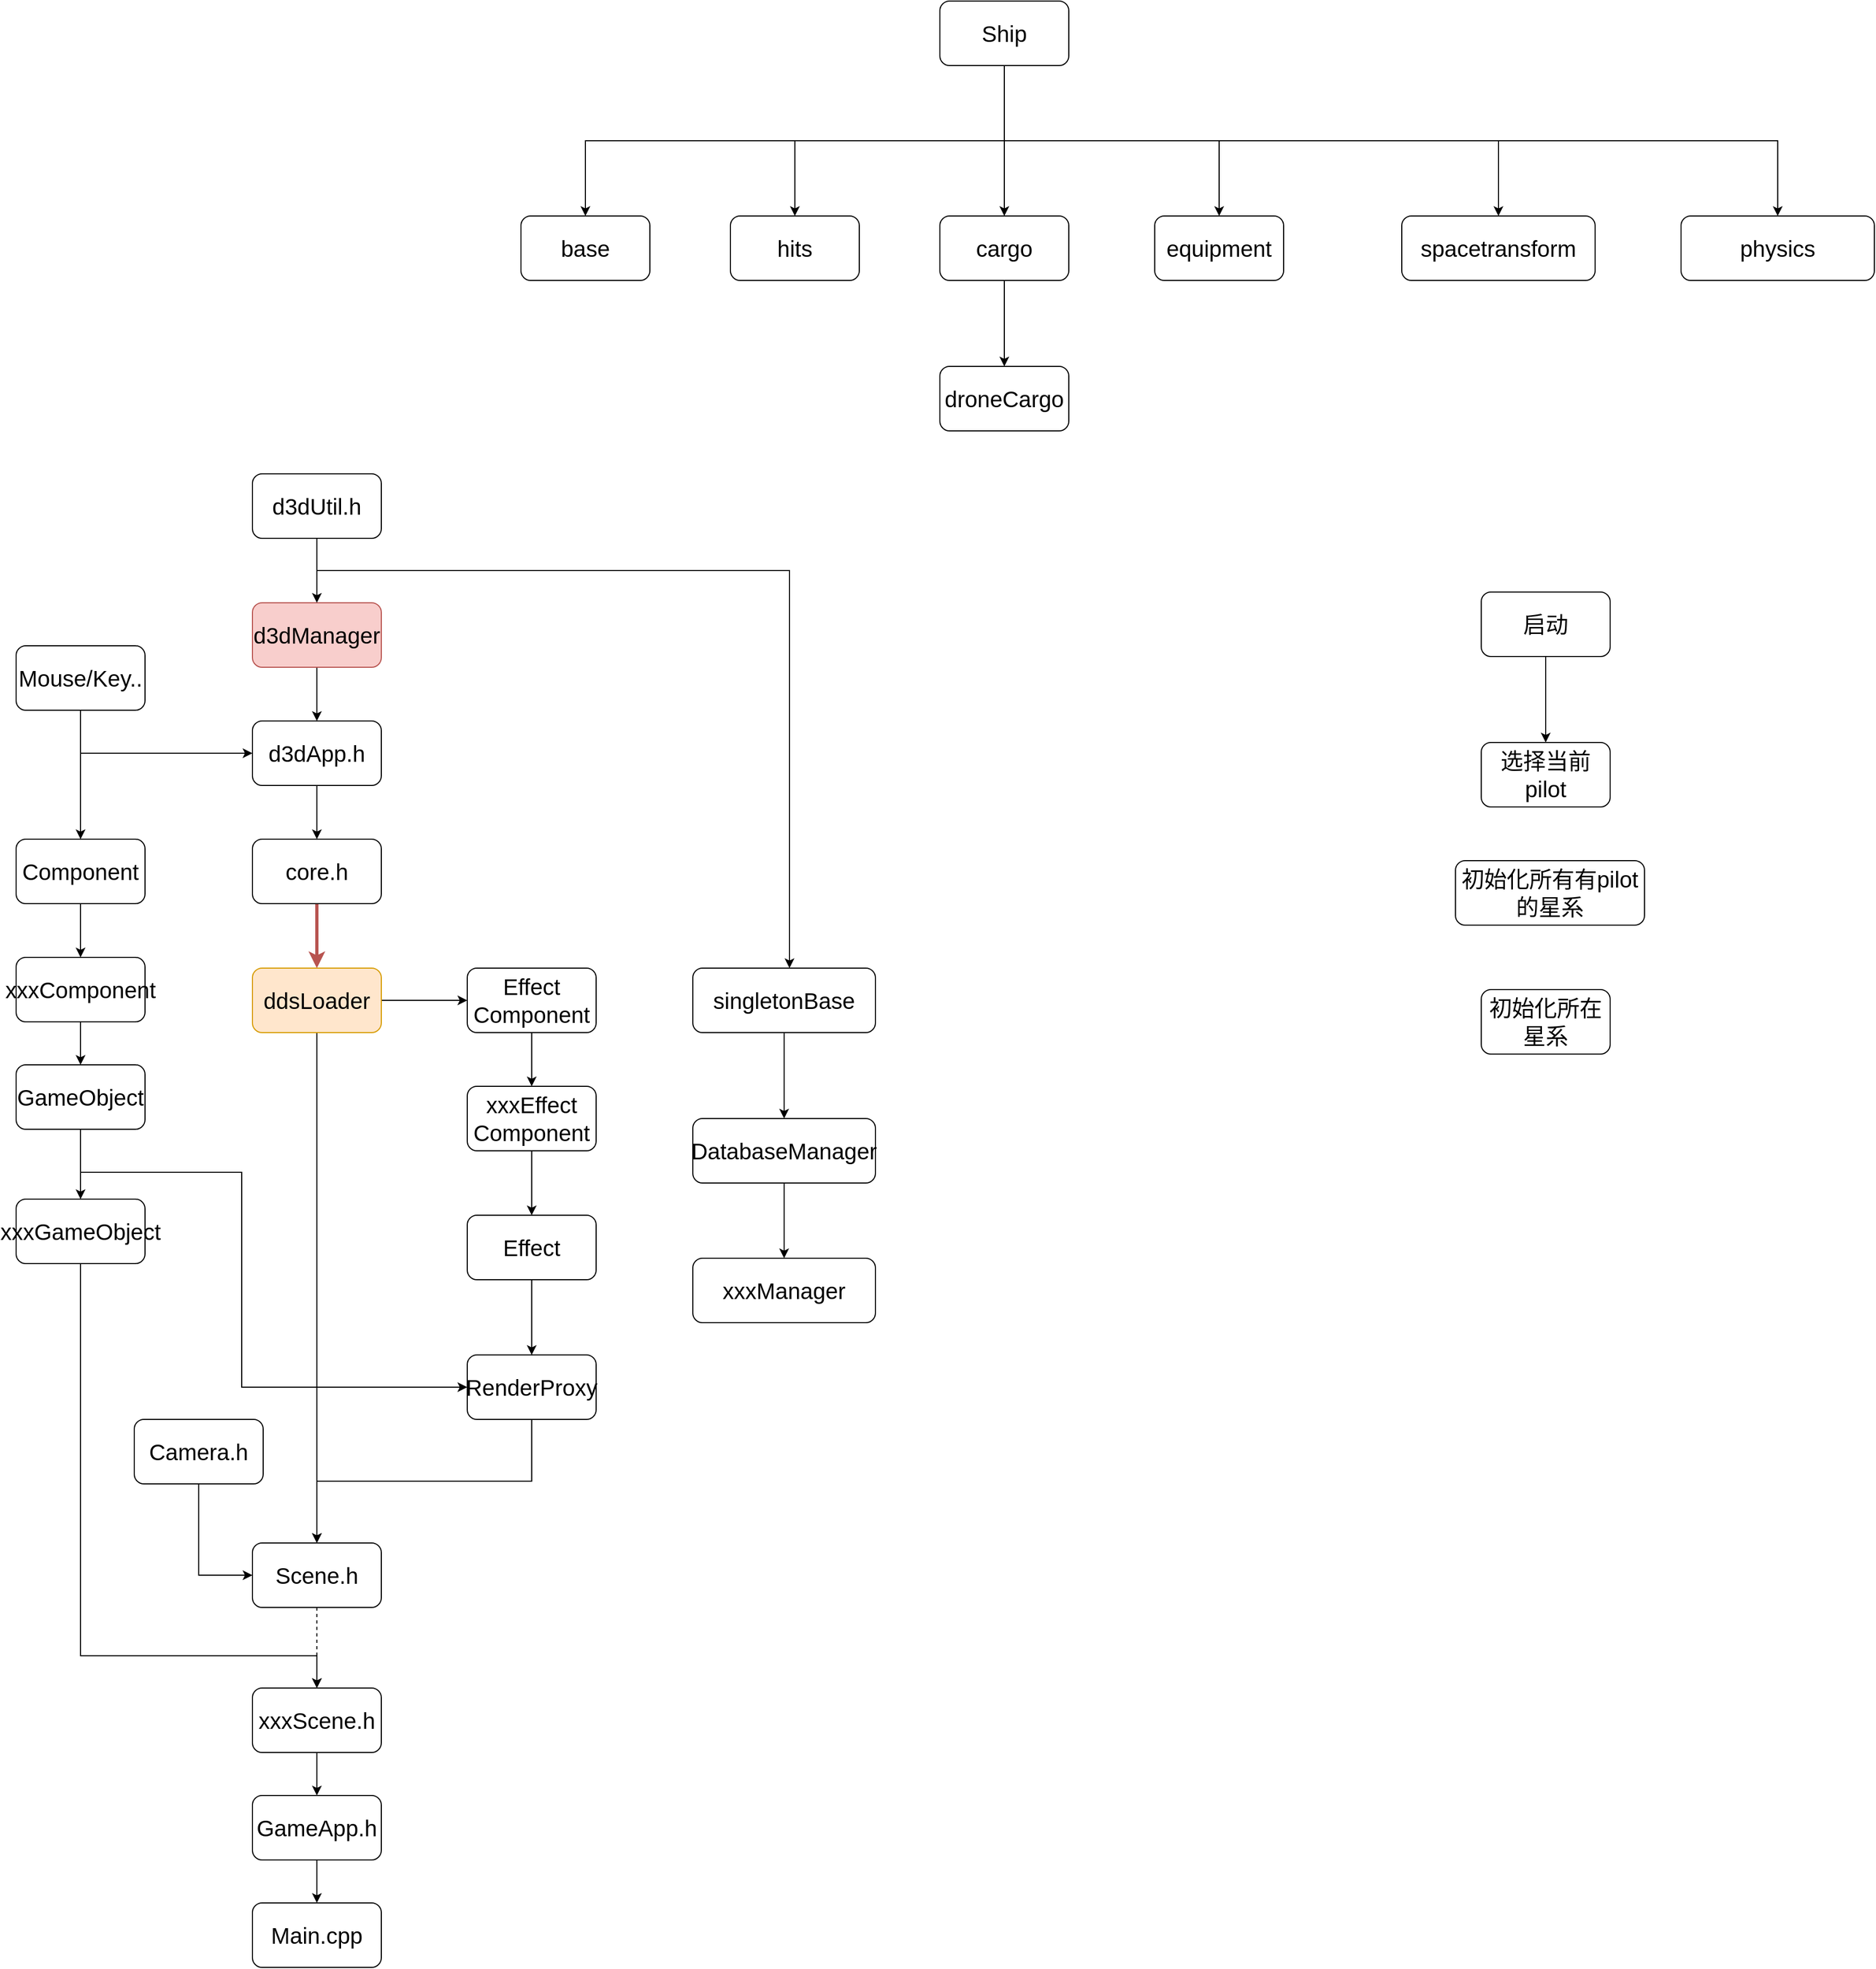 <mxfile version="15.3.8" type="device"><diagram id="Hw721hgOxFPbkTsfWIz8" name="第 1 页"><mxGraphModel dx="1278" dy="2108" grid="1" gridSize="10" guides="1" tooltips="1" connect="1" arrows="1" fold="1" page="1" pageScale="1" pageWidth="827" pageHeight="1169" math="0" shadow="0"><root><mxCell id="0"/><mxCell id="1" parent="0"/><mxCell id="YnN9txYMTx_A9ZVFnRX4-1" value="&lt;font style=&quot;font-size: 21px&quot;&gt;Main.cpp&lt;/font&gt;" style="rounded=1;whiteSpace=wrap;html=1;" parent="1" vertex="1"><mxGeometry x="390" y="1250" width="120" height="60" as="geometry"/></mxCell><mxCell id="YnN9txYMTx_A9ZVFnRX4-3" style="edgeStyle=orthogonalEdgeStyle;rounded=0;orthogonalLoop=1;jettySize=auto;html=1;exitX=0.5;exitY=1;exitDx=0;exitDy=0;entryX=0.5;entryY=0;entryDx=0;entryDy=0;" parent="1" source="YnN9txYMTx_A9ZVFnRX4-2" target="YnN9txYMTx_A9ZVFnRX4-1" edge="1"><mxGeometry relative="1" as="geometry"/></mxCell><mxCell id="YnN9txYMTx_A9ZVFnRX4-2" value="&lt;font style=&quot;font-size: 21px&quot;&gt;GameApp.h&lt;br&gt;&lt;/font&gt;" style="rounded=1;whiteSpace=wrap;html=1;" parent="1" vertex="1"><mxGeometry x="390" y="1150" width="120" height="60" as="geometry"/></mxCell><mxCell id="YnN9txYMTx_A9ZVFnRX4-25" style="edgeStyle=orthogonalEdgeStyle;rounded=0;orthogonalLoop=1;jettySize=auto;html=1;exitX=0.5;exitY=1;exitDx=0;exitDy=0;entryX=0.5;entryY=0;entryDx=0;entryDy=0;strokeWidth=1;" parent="1" source="YnN9txYMTx_A9ZVFnRX4-5" target="YnN9txYMTx_A9ZVFnRX4-24" edge="1"><mxGeometry relative="1" as="geometry"/></mxCell><mxCell id="YnN9txYMTx_A9ZVFnRX4-5" value="&lt;font style=&quot;font-size: 21px&quot;&gt;d3dApp.h&lt;br&gt;&lt;/font&gt;" style="rounded=1;whiteSpace=wrap;html=1;" parent="1" vertex="1"><mxGeometry x="390" y="150" width="120" height="60" as="geometry"/></mxCell><mxCell id="YnN9txYMTx_A9ZVFnRX4-19" style="edgeStyle=orthogonalEdgeStyle;rounded=0;orthogonalLoop=1;jettySize=auto;html=1;exitX=0.5;exitY=1;exitDx=0;exitDy=0;entryX=0;entryY=0.5;entryDx=0;entryDy=0;strokeWidth=1;" parent="1" source="YnN9txYMTx_A9ZVFnRX4-7" target="YnN9txYMTx_A9ZVFnRX4-9" edge="1"><mxGeometry relative="1" as="geometry"/></mxCell><mxCell id="YnN9txYMTx_A9ZVFnRX4-7" value="&lt;font style=&quot;font-size: 21px&quot;&gt;Camera.h&lt;br&gt;&lt;/font&gt;" style="rounded=1;whiteSpace=wrap;html=1;" parent="1" vertex="1"><mxGeometry x="280" y="800" width="120" height="60" as="geometry"/></mxCell><mxCell id="YnN9txYMTx_A9ZVFnRX4-14" style="edgeStyle=orthogonalEdgeStyle;rounded=0;orthogonalLoop=1;jettySize=auto;html=1;exitX=0.5;exitY=1;exitDx=0;exitDy=0;strokeWidth=1;dashed=1;" parent="1" source="YnN9txYMTx_A9ZVFnRX4-9" target="YnN9txYMTx_A9ZVFnRX4-13" edge="1"><mxGeometry relative="1" as="geometry"/></mxCell><mxCell id="YnN9txYMTx_A9ZVFnRX4-9" value="&lt;font style=&quot;font-size: 21px&quot;&gt;Scene.h&lt;br&gt;&lt;/font&gt;" style="rounded=1;whiteSpace=wrap;html=1;" parent="1" vertex="1"><mxGeometry x="390" y="915" width="120" height="60" as="geometry"/></mxCell><mxCell id="YnN9txYMTx_A9ZVFnRX4-12" value="" style="edgeStyle=orthogonalEdgeStyle;rounded=0;orthogonalLoop=1;jettySize=auto;html=1;strokeWidth=1;" parent="1" source="YnN9txYMTx_A9ZVFnRX4-11" target="YnN9txYMTx_A9ZVFnRX4-5" edge="1"><mxGeometry relative="1" as="geometry"/></mxCell><mxCell id="YnN9txYMTx_A9ZVFnRX4-11" value="&lt;font style=&quot;font-size: 21px&quot;&gt;d3dManager&lt;br&gt;&lt;/font&gt;" style="rounded=1;whiteSpace=wrap;html=1;fillColor=#f8cecc;strokeColor=#b85450;" parent="1" vertex="1"><mxGeometry x="390" y="40" width="120" height="60" as="geometry"/></mxCell><mxCell id="YnN9txYMTx_A9ZVFnRX4-15" style="edgeStyle=orthogonalEdgeStyle;rounded=0;orthogonalLoop=1;jettySize=auto;html=1;exitX=0.5;exitY=1;exitDx=0;exitDy=0;strokeWidth=1;entryX=0.5;entryY=0;entryDx=0;entryDy=0;" parent="1" source="YnN9txYMTx_A9ZVFnRX4-13" target="YnN9txYMTx_A9ZVFnRX4-2" edge="1"><mxGeometry relative="1" as="geometry"><Array as="points"/><mxPoint x="360" y="1120" as="targetPoint"/></mxGeometry></mxCell><mxCell id="YnN9txYMTx_A9ZVFnRX4-13" value="&lt;font style=&quot;font-size: 21px&quot;&gt;xxxScene.h&lt;br&gt;&lt;/font&gt;" style="rounded=1;whiteSpace=wrap;html=1;" parent="1" vertex="1"><mxGeometry x="390" y="1050" width="120" height="60" as="geometry"/></mxCell><mxCell id="YnN9txYMTx_A9ZVFnRX4-17" style="edgeStyle=orthogonalEdgeStyle;rounded=0;orthogonalLoop=1;jettySize=auto;html=1;exitX=0.5;exitY=1;exitDx=0;exitDy=0;entryX=0;entryY=0.5;entryDx=0;entryDy=0;strokeWidth=1;" parent="1" source="YnN9txYMTx_A9ZVFnRX4-16" target="YnN9txYMTx_A9ZVFnRX4-5" edge="1"><mxGeometry relative="1" as="geometry"/></mxCell><mxCell id="YnN9txYMTx_A9ZVFnRX4-31" style="edgeStyle=orthogonalEdgeStyle;rounded=0;orthogonalLoop=1;jettySize=auto;html=1;exitX=0.5;exitY=1;exitDx=0;exitDy=0;entryX=0.5;entryY=0;entryDx=0;entryDy=0;strokeWidth=1;" parent="1" source="YnN9txYMTx_A9ZVFnRX4-16" target="YnN9txYMTx_A9ZVFnRX4-30" edge="1"><mxGeometry relative="1" as="geometry"/></mxCell><mxCell id="YnN9txYMTx_A9ZVFnRX4-16" value="&lt;font style=&quot;font-size: 21px&quot;&gt;Mouse/Key..&lt;br&gt;&lt;/font&gt;" style="rounded=1;whiteSpace=wrap;html=1;" parent="1" vertex="1"><mxGeometry x="170" y="80" width="120" height="60" as="geometry"/></mxCell><mxCell id="u9obsvB2XbYWiW2KHDWx-3" style="edgeStyle=orthogonalEdgeStyle;rounded=0;orthogonalLoop=1;jettySize=auto;html=1;exitX=1;exitY=0.5;exitDx=0;exitDy=0;" parent="1" source="YnN9txYMTx_A9ZVFnRX4-20" target="YnN9txYMTx_A9ZVFnRX4-52" edge="1"><mxGeometry relative="1" as="geometry"/></mxCell><mxCell id="u9obsvB2XbYWiW2KHDWx-5" style="edgeStyle=orthogonalEdgeStyle;rounded=0;orthogonalLoop=1;jettySize=auto;html=1;exitX=0.5;exitY=1;exitDx=0;exitDy=0;entryX=0.5;entryY=0;entryDx=0;entryDy=0;" parent="1" source="YnN9txYMTx_A9ZVFnRX4-20" target="YnN9txYMTx_A9ZVFnRX4-9" edge="1"><mxGeometry relative="1" as="geometry"/></mxCell><mxCell id="YnN9txYMTx_A9ZVFnRX4-20" value="&lt;font style=&quot;font-size: 21px&quot;&gt;ddsLoader&lt;br&gt;&lt;/font&gt;" style="rounded=1;whiteSpace=wrap;html=1;fillColor=#ffe6cc;strokeColor=#d79b00;" parent="1" vertex="1"><mxGeometry x="390" y="380" width="120" height="60" as="geometry"/></mxCell><mxCell id="lGh2CRuiXg9rvcIyBtxu-3" style="edgeStyle=orthogonalEdgeStyle;rounded=0;orthogonalLoop=1;jettySize=auto;html=1;exitX=0.5;exitY=1;exitDx=0;exitDy=0;fillColor=#f8cecc;strokeColor=#b85450;strokeWidth=3;entryX=0.5;entryY=0;entryDx=0;entryDy=0;" parent="1" source="YnN9txYMTx_A9ZVFnRX4-24" target="YnN9txYMTx_A9ZVFnRX4-20" edge="1"><mxGeometry relative="1" as="geometry"><mxPoint x="740" y="230" as="targetPoint"/></mxGeometry></mxCell><mxCell id="YnN9txYMTx_A9ZVFnRX4-24" value="&lt;font style=&quot;font-size: 21px&quot;&gt;core.h&lt;br&gt;&lt;/font&gt;" style="rounded=1;whiteSpace=wrap;html=1;" parent="1" vertex="1"><mxGeometry x="390" y="260" width="120" height="60" as="geometry"/></mxCell><mxCell id="YnN9txYMTx_A9ZVFnRX4-27" style="edgeStyle=orthogonalEdgeStyle;rounded=0;orthogonalLoop=1;jettySize=auto;html=1;exitX=0.5;exitY=1;exitDx=0;exitDy=0;strokeWidth=1;" parent="1" source="YnN9txYMTx_A9ZVFnRX4-26" edge="1"><mxGeometry relative="1" as="geometry"><mxPoint x="450" y="40" as="targetPoint"/></mxGeometry></mxCell><mxCell id="1HjVURU9UfU6GPYUOFWk-1" style="edgeStyle=orthogonalEdgeStyle;rounded=0;orthogonalLoop=1;jettySize=auto;html=1;exitX=0.5;exitY=1;exitDx=0;exitDy=0;" edge="1" parent="1" source="YnN9txYMTx_A9ZVFnRX4-26" target="YnN9txYMTx_A9ZVFnRX4-42"><mxGeometry relative="1" as="geometry"><Array as="points"><mxPoint x="450" y="10"/><mxPoint x="890" y="10"/></Array></mxGeometry></mxCell><mxCell id="YnN9txYMTx_A9ZVFnRX4-26" value="&lt;font style=&quot;font-size: 21px&quot;&gt;d3dUtil.h&lt;br&gt;&lt;/font&gt;" style="rounded=1;whiteSpace=wrap;html=1;" parent="1" vertex="1"><mxGeometry x="390" y="-80" width="120" height="60" as="geometry"/></mxCell><mxCell id="YnN9txYMTx_A9ZVFnRX4-33" style="edgeStyle=orthogonalEdgeStyle;rounded=0;orthogonalLoop=1;jettySize=auto;html=1;exitX=0.5;exitY=1;exitDx=0;exitDy=0;strokeWidth=1;" parent="1" source="YnN9txYMTx_A9ZVFnRX4-30" target="YnN9txYMTx_A9ZVFnRX4-32" edge="1"><mxGeometry relative="1" as="geometry"/></mxCell><mxCell id="YnN9txYMTx_A9ZVFnRX4-30" value="&lt;font style=&quot;font-size: 21px&quot;&gt;Component&lt;br&gt;&lt;/font&gt;" style="rounded=1;whiteSpace=wrap;html=1;" parent="1" vertex="1"><mxGeometry x="170" y="260" width="120" height="60" as="geometry"/></mxCell><mxCell id="YnN9txYMTx_A9ZVFnRX4-36" style="edgeStyle=orthogonalEdgeStyle;rounded=0;orthogonalLoop=1;jettySize=auto;html=1;exitX=0.5;exitY=1;exitDx=0;exitDy=0;entryX=0.5;entryY=0;entryDx=0;entryDy=0;strokeWidth=1;" parent="1" source="YnN9txYMTx_A9ZVFnRX4-32" target="YnN9txYMTx_A9ZVFnRX4-34" edge="1"><mxGeometry relative="1" as="geometry"/></mxCell><mxCell id="YnN9txYMTx_A9ZVFnRX4-32" value="&lt;font style=&quot;font-size: 21px&quot;&gt;xxxComponent&lt;br&gt;&lt;/font&gt;" style="rounded=1;whiteSpace=wrap;html=1;" parent="1" vertex="1"><mxGeometry x="170" y="370" width="120" height="60" as="geometry"/></mxCell><mxCell id="YnN9txYMTx_A9ZVFnRX4-38" style="edgeStyle=orthogonalEdgeStyle;rounded=0;orthogonalLoop=1;jettySize=auto;html=1;exitX=0.5;exitY=1;exitDx=0;exitDy=0;entryX=0.5;entryY=0;entryDx=0;entryDy=0;strokeWidth=1;" parent="1" source="YnN9txYMTx_A9ZVFnRX4-34" target="YnN9txYMTx_A9ZVFnRX4-37" edge="1"><mxGeometry relative="1" as="geometry"/></mxCell><mxCell id="YnN9txYMTx_A9ZVFnRX4-51" style="edgeStyle=orthogonalEdgeStyle;rounded=0;orthogonalLoop=1;jettySize=auto;html=1;exitX=0.5;exitY=1;exitDx=0;exitDy=0;entryX=0;entryY=0.5;entryDx=0;entryDy=0;strokeWidth=1;" parent="1" source="YnN9txYMTx_A9ZVFnRX4-34" target="YnN9txYMTx_A9ZVFnRX4-47" edge="1"><mxGeometry relative="1" as="geometry"><Array as="points"><mxPoint x="230" y="570"/><mxPoint x="380" y="570"/><mxPoint x="380" y="770"/></Array></mxGeometry></mxCell><mxCell id="YnN9txYMTx_A9ZVFnRX4-34" value="&lt;font style=&quot;font-size: 21px&quot;&gt;GameObject&lt;br&gt;&lt;/font&gt;" style="rounded=1;whiteSpace=wrap;html=1;" parent="1" vertex="1"><mxGeometry x="170" y="470" width="120" height="60" as="geometry"/></mxCell><mxCell id="YnN9txYMTx_A9ZVFnRX4-39" style="edgeStyle=orthogonalEdgeStyle;rounded=0;orthogonalLoop=1;jettySize=auto;html=1;exitX=0.5;exitY=1;exitDx=0;exitDy=0;strokeWidth=1;entryX=0.5;entryY=0;entryDx=0;entryDy=0;" parent="1" source="YnN9txYMTx_A9ZVFnRX4-37" target="YnN9txYMTx_A9ZVFnRX4-13" edge="1"><mxGeometry relative="1" as="geometry"><mxPoint x="640" y="960" as="targetPoint"/><Array as="points"><mxPoint x="230" y="1020"/><mxPoint x="450" y="1020"/></Array></mxGeometry></mxCell><mxCell id="YnN9txYMTx_A9ZVFnRX4-37" value="&lt;font style=&quot;font-size: 21px&quot;&gt;xxxGameObject&lt;br&gt;&lt;/font&gt;" style="rounded=1;whiteSpace=wrap;html=1;" parent="1" vertex="1"><mxGeometry x="170" y="595" width="120" height="60" as="geometry"/></mxCell><mxCell id="YnN9txYMTx_A9ZVFnRX4-44" value="" style="edgeStyle=orthogonalEdgeStyle;rounded=0;orthogonalLoop=1;jettySize=auto;html=1;strokeWidth=1;" parent="1" source="YnN9txYMTx_A9ZVFnRX4-40" target="YnN9txYMTx_A9ZVFnRX4-43" edge="1"><mxGeometry relative="1" as="geometry"/></mxCell><mxCell id="YnN9txYMTx_A9ZVFnRX4-40" value="&lt;font style=&quot;font-size: 21px&quot;&gt;DatabaseManager&lt;/font&gt;" style="rounded=1;whiteSpace=wrap;html=1;" parent="1" vertex="1"><mxGeometry x="800" y="520" width="170" height="60" as="geometry"/></mxCell><mxCell id="YnN9txYMTx_A9ZVFnRX4-41" style="edgeStyle=orthogonalEdgeStyle;rounded=0;orthogonalLoop=1;jettySize=auto;html=1;exitX=0.5;exitY=1;exitDx=0;exitDy=0;entryX=0.5;entryY=0;entryDx=0;entryDy=0;" parent="1" source="YnN9txYMTx_A9ZVFnRX4-42" target="YnN9txYMTx_A9ZVFnRX4-40" edge="1"><mxGeometry relative="1" as="geometry"/></mxCell><mxCell id="YnN9txYMTx_A9ZVFnRX4-42" value="&lt;font style=&quot;font-size: 21px&quot;&gt;singletonBase&lt;br&gt;&lt;/font&gt;" style="rounded=1;whiteSpace=wrap;html=1;" parent="1" vertex="1"><mxGeometry x="800" y="380" width="170" height="60" as="geometry"/></mxCell><mxCell id="YnN9txYMTx_A9ZVFnRX4-43" value="&lt;span style=&quot;font-size: 21px&quot;&gt;xxxManager&lt;/span&gt;" style="rounded=1;whiteSpace=wrap;html=1;" parent="1" vertex="1"><mxGeometry x="800" y="650" width="170" height="60" as="geometry"/></mxCell><mxCell id="YnN9txYMTx_A9ZVFnRX4-50" value="" style="edgeStyle=orthogonalEdgeStyle;rounded=0;orthogonalLoop=1;jettySize=auto;html=1;strokeWidth=1;" parent="1" source="YnN9txYMTx_A9ZVFnRX4-45" target="YnN9txYMTx_A9ZVFnRX4-47" edge="1"><mxGeometry relative="1" as="geometry"/></mxCell><mxCell id="YnN9txYMTx_A9ZVFnRX4-45" value="&lt;font style=&quot;font-size: 21px&quot;&gt;Effect&lt;br&gt;&lt;/font&gt;" style="rounded=1;whiteSpace=wrap;html=1;" parent="1" vertex="1"><mxGeometry x="590" y="610" width="120" height="60" as="geometry"/></mxCell><mxCell id="UX9jRyjilkTLklTMvNNZ-2" style="edgeStyle=orthogonalEdgeStyle;rounded=0;orthogonalLoop=1;jettySize=auto;html=1;exitX=0.5;exitY=1;exitDx=0;exitDy=0;entryX=0.5;entryY=0;entryDx=0;entryDy=0;" parent="1" source="YnN9txYMTx_A9ZVFnRX4-47" target="YnN9txYMTx_A9ZVFnRX4-9" edge="1"><mxGeometry relative="1" as="geometry"/></mxCell><mxCell id="YnN9txYMTx_A9ZVFnRX4-47" value="&lt;font style=&quot;font-size: 21px&quot;&gt;RenderProxy&lt;br&gt;&lt;/font&gt;" style="rounded=1;whiteSpace=wrap;html=1;" parent="1" vertex="1"><mxGeometry x="590" y="740" width="120" height="60" as="geometry"/></mxCell><mxCell id="YnN9txYMTx_A9ZVFnRX4-55" style="edgeStyle=orthogonalEdgeStyle;rounded=0;orthogonalLoop=1;jettySize=auto;html=1;exitX=0.5;exitY=1;exitDx=0;exitDy=0;strokeWidth=1;" parent="1" source="YnN9txYMTx_A9ZVFnRX4-52" target="YnN9txYMTx_A9ZVFnRX4-54" edge="1"><mxGeometry relative="1" as="geometry"/></mxCell><mxCell id="YnN9txYMTx_A9ZVFnRX4-52" value="&lt;font style=&quot;font-size: 21px&quot;&gt;Effect&lt;br&gt;Component&lt;br&gt;&lt;/font&gt;" style="rounded=1;whiteSpace=wrap;html=1;" parent="1" vertex="1"><mxGeometry x="590" y="380" width="120" height="60" as="geometry"/></mxCell><mxCell id="YnN9txYMTx_A9ZVFnRX4-56" style="edgeStyle=orthogonalEdgeStyle;rounded=0;orthogonalLoop=1;jettySize=auto;html=1;exitX=0.5;exitY=1;exitDx=0;exitDy=0;entryX=0.5;entryY=0;entryDx=0;entryDy=0;strokeWidth=1;" parent="1" source="YnN9txYMTx_A9ZVFnRX4-54" target="YnN9txYMTx_A9ZVFnRX4-45" edge="1"><mxGeometry relative="1" as="geometry"/></mxCell><mxCell id="YnN9txYMTx_A9ZVFnRX4-54" value="&lt;font style=&quot;font-size: 21px&quot;&gt;xxxEffect&lt;br&gt;Component&lt;br&gt;&lt;/font&gt;" style="rounded=1;whiteSpace=wrap;html=1;" parent="1" vertex="1"><mxGeometry x="590" y="490" width="120" height="60" as="geometry"/></mxCell><mxCell id="IxntgBla7TAyRkQZS9vK-2" value="&lt;font style=&quot;font-size: 21px&quot;&gt;hits&lt;br&gt;&lt;/font&gt;" style="rounded=1;whiteSpace=wrap;html=1;" parent="1" vertex="1"><mxGeometry x="835" y="-320" width="120" height="60" as="geometry"/></mxCell><mxCell id="IxntgBla7TAyRkQZS9vK-11" value="" style="edgeStyle=orthogonalEdgeStyle;rounded=0;orthogonalLoop=1;jettySize=auto;html=1;" parent="1" source="IxntgBla7TAyRkQZS9vK-3" target="IxntgBla7TAyRkQZS9vK-6" edge="1"><mxGeometry relative="1" as="geometry"/></mxCell><mxCell id="IxntgBla7TAyRkQZS9vK-3" value="&lt;font style=&quot;font-size: 21px&quot;&gt;cargo&lt;br&gt;&lt;/font&gt;" style="rounded=1;whiteSpace=wrap;html=1;" parent="1" vertex="1"><mxGeometry x="1030" y="-320" width="120" height="60" as="geometry"/></mxCell><mxCell id="IxntgBla7TAyRkQZS9vK-4" value="&lt;font style=&quot;font-size: 21px&quot;&gt;equipment&lt;br&gt;&lt;/font&gt;" style="rounded=1;whiteSpace=wrap;html=1;" parent="1" vertex="1"><mxGeometry x="1230" y="-320" width="120" height="60" as="geometry"/></mxCell><mxCell id="IxntgBla7TAyRkQZS9vK-6" value="&lt;font style=&quot;font-size: 21px&quot;&gt;droneCargo&lt;br&gt;&lt;/font&gt;" style="rounded=1;whiteSpace=wrap;html=1;" parent="1" vertex="1"><mxGeometry x="1030" y="-180" width="120" height="60" as="geometry"/></mxCell><mxCell id="IxntgBla7TAyRkQZS9vK-8" value="&lt;font style=&quot;font-size: 21px&quot;&gt;base&lt;br&gt;&lt;/font&gt;" style="rounded=1;whiteSpace=wrap;html=1;" parent="1" vertex="1"><mxGeometry x="640" y="-320" width="120" height="60" as="geometry"/></mxCell><mxCell id="IxntgBla7TAyRkQZS9vK-10" value="&lt;font style=&quot;font-size: 21px&quot;&gt;spacetransform&lt;br&gt;&lt;/font&gt;" style="rounded=1;whiteSpace=wrap;html=1;" parent="1" vertex="1"><mxGeometry x="1460" y="-320" width="180" height="60" as="geometry"/></mxCell><mxCell id="IxntgBla7TAyRkQZS9vK-13" style="edgeStyle=orthogonalEdgeStyle;rounded=0;orthogonalLoop=1;jettySize=auto;html=1;exitX=0.5;exitY=1;exitDx=0;exitDy=0;entryX=0.5;entryY=0;entryDx=0;entryDy=0;" parent="1" source="IxntgBla7TAyRkQZS9vK-12" target="IxntgBla7TAyRkQZS9vK-8" edge="1"><mxGeometry relative="1" as="geometry"/></mxCell><mxCell id="IxntgBla7TAyRkQZS9vK-14" style="edgeStyle=orthogonalEdgeStyle;rounded=0;orthogonalLoop=1;jettySize=auto;html=1;exitX=0.5;exitY=1;exitDx=0;exitDy=0;" parent="1" source="IxntgBla7TAyRkQZS9vK-12" target="IxntgBla7TAyRkQZS9vK-2" edge="1"><mxGeometry relative="1" as="geometry"/></mxCell><mxCell id="IxntgBla7TAyRkQZS9vK-15" style="edgeStyle=orthogonalEdgeStyle;rounded=0;orthogonalLoop=1;jettySize=auto;html=1;exitX=0.5;exitY=1;exitDx=0;exitDy=0;entryX=0.5;entryY=0;entryDx=0;entryDy=0;" parent="1" source="IxntgBla7TAyRkQZS9vK-12" target="IxntgBla7TAyRkQZS9vK-3" edge="1"><mxGeometry relative="1" as="geometry"/></mxCell><mxCell id="IxntgBla7TAyRkQZS9vK-16" style="edgeStyle=orthogonalEdgeStyle;rounded=0;orthogonalLoop=1;jettySize=auto;html=1;exitX=0.5;exitY=1;exitDx=0;exitDy=0;" parent="1" source="IxntgBla7TAyRkQZS9vK-12" target="IxntgBla7TAyRkQZS9vK-4" edge="1"><mxGeometry relative="1" as="geometry"/></mxCell><mxCell id="IxntgBla7TAyRkQZS9vK-17" style="edgeStyle=orthogonalEdgeStyle;rounded=0;orthogonalLoop=1;jettySize=auto;html=1;exitX=0.5;exitY=1;exitDx=0;exitDy=0;entryX=0.5;entryY=0;entryDx=0;entryDy=0;" parent="1" source="IxntgBla7TAyRkQZS9vK-12" target="IxntgBla7TAyRkQZS9vK-10" edge="1"><mxGeometry relative="1" as="geometry"/></mxCell><mxCell id="IxntgBla7TAyRkQZS9vK-19" style="edgeStyle=orthogonalEdgeStyle;rounded=0;orthogonalLoop=1;jettySize=auto;html=1;exitX=0.5;exitY=1;exitDx=0;exitDy=0;entryX=0.5;entryY=0;entryDx=0;entryDy=0;" parent="1" source="IxntgBla7TAyRkQZS9vK-12" target="IxntgBla7TAyRkQZS9vK-18" edge="1"><mxGeometry relative="1" as="geometry"/></mxCell><mxCell id="IxntgBla7TAyRkQZS9vK-12" value="&lt;font style=&quot;font-size: 21px&quot;&gt;Ship&lt;br&gt;&lt;/font&gt;" style="rounded=1;whiteSpace=wrap;html=1;" parent="1" vertex="1"><mxGeometry x="1030" y="-520" width="120" height="60" as="geometry"/></mxCell><mxCell id="IxntgBla7TAyRkQZS9vK-18" value="&lt;font style=&quot;font-size: 21px&quot;&gt;physics&lt;br&gt;&lt;/font&gt;" style="rounded=1;whiteSpace=wrap;html=1;" parent="1" vertex="1"><mxGeometry x="1720" y="-320" width="180" height="60" as="geometry"/></mxCell><mxCell id="oIZZGnp2AhgEnJja6L3y-3" value="" style="edgeStyle=orthogonalEdgeStyle;rounded=0;orthogonalLoop=1;jettySize=auto;html=1;" parent="1" source="oIZZGnp2AhgEnJja6L3y-1" target="oIZZGnp2AhgEnJja6L3y-2" edge="1"><mxGeometry relative="1" as="geometry"/></mxCell><mxCell id="oIZZGnp2AhgEnJja6L3y-1" value="&lt;font style=&quot;font-size: 21px&quot;&gt;启动&lt;br&gt;&lt;/font&gt;" style="rounded=1;whiteSpace=wrap;html=1;" parent="1" vertex="1"><mxGeometry x="1534" y="30" width="120" height="60" as="geometry"/></mxCell><mxCell id="oIZZGnp2AhgEnJja6L3y-2" value="&lt;font style=&quot;font-size: 21px&quot;&gt;选择当前pilot&lt;br&gt;&lt;/font&gt;" style="rounded=1;whiteSpace=wrap;html=1;" parent="1" vertex="1"><mxGeometry x="1534" y="170" width="120" height="60" as="geometry"/></mxCell><mxCell id="oIZZGnp2AhgEnJja6L3y-4" value="&lt;font style=&quot;font-size: 21px&quot;&gt;初始化所有有pilot的星系&lt;br&gt;&lt;/font&gt;" style="rounded=1;whiteSpace=wrap;html=1;" parent="1" vertex="1"><mxGeometry x="1510" y="280" width="176" height="60" as="geometry"/></mxCell><mxCell id="oIZZGnp2AhgEnJja6L3y-5" value="&lt;font style=&quot;font-size: 21px&quot;&gt;初始化所在星系&lt;br&gt;&lt;/font&gt;" style="rounded=1;whiteSpace=wrap;html=1;" parent="1" vertex="1"><mxGeometry x="1534" y="400" width="120" height="60" as="geometry"/></mxCell></root></mxGraphModel></diagram></mxfile>